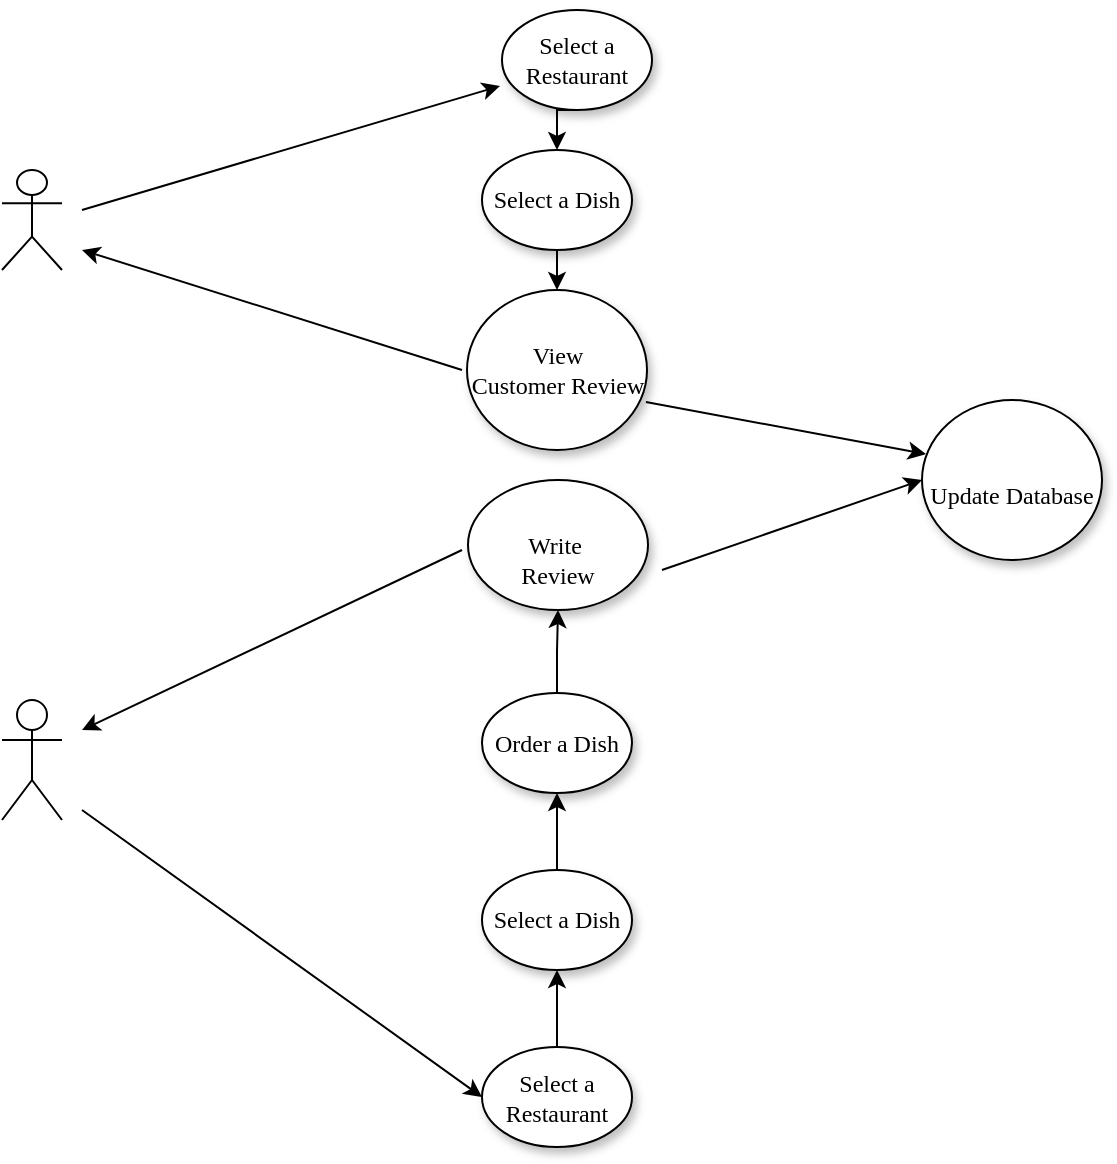 <mxfile type="github" version="11.0.7"><diagram id="42789a77-a242-8287-6e28-9cd8cfd52e62" name="Page-1"><mxGraphModel grid="1" shadow="0" math="0" background="#ffffff" pageHeight="850" pageWidth="1100" pageScale="1" page="1" fold="1" arrows="1" connect="1" tooltips="1" guides="1" gridSize="10" dy="790" dx="1422"><root><mxCell id="0" /><mxCell id="1" parent="0" /><mxCell id="1ea317790d2ca983-2" value="View&lt;br&gt;Customer Review" parent="1" style="ellipse;whiteSpace=wrap;html=1;rounded=0;shadow=1;comic=0;labelBackgroundColor=none;strokeColor=#000000;strokeWidth=1;fillColor=#FFFFFF;fontFamily=Verdana;fontSize=12;fontColor=#000000;align=center;" vertex="1"><mxGeometry as="geometry" height="80" width="90" y="200" x="442.5" /></mxCell><mxCell id="jBF2VlgVXEA09q9AxHXc-38" value="" parent="1" edge="1" target="jBF2VlgVXEA09q9AxHXc-4" source="1ea317790d2ca983-7" style="edgeStyle=orthogonalEdgeStyle;rounded=0;orthogonalLoop=1;jettySize=auto;html=1;"><mxGeometry as="geometry" relative="1" /></mxCell><mxCell id="1ea317790d2ca983-7" value="Order a Dish" parent="1" style="ellipse;whiteSpace=wrap;html=1;rounded=0;shadow=1;comic=0;labelBackgroundColor=none;strokeColor=#000000;strokeWidth=1;fillColor=#FFFFFF;fontFamily=Verdana;fontSize=12;fontColor=#000000;align=center;" vertex="1"><mxGeometry as="geometry" height="50" width="75" y="401.5" x="450" /></mxCell><mxCell id="jBF2VlgVXEA09q9AxHXc-39" value="" parent="1" edge="1" target="1ea317790d2ca983-7" source="jBF2VlgVXEA09q9AxHXc-1" style="edgeStyle=orthogonalEdgeStyle;rounded=0;orthogonalLoop=1;jettySize=auto;html=1;"><mxGeometry as="geometry" relative="1" /></mxCell><mxCell id="jBF2VlgVXEA09q9AxHXc-1" value="Select a Dish" parent="1" style="ellipse;whiteSpace=wrap;html=1;rounded=0;shadow=1;comic=0;labelBackgroundColor=none;strokeColor=#000000;strokeWidth=1;fillColor=#FFFFFF;fontFamily=Verdana;fontSize=12;fontColor=#000000;align=center;" vertex="1"><mxGeometry as="geometry" height="50" width="75" y="490" x="450" /></mxCell><mxCell id="jBF2VlgVXEA09q9AxHXc-22" parent="1" edge="1" target="jBF2VlgVXEA09q9AxHXc-6" source="jBF2VlgVXEA09q9AxHXc-3" style="edgeStyle=orthogonalEdgeStyle;rounded=0;orthogonalLoop=1;jettySize=auto;html=1;exitX=0.5;exitY=1;exitDx=0;exitDy=0;entryX=0.5;entryY=0;entryDx=0;entryDy=0;"><mxGeometry as="geometry" relative="1" /></mxCell><mxCell id="jBF2VlgVXEA09q9AxHXc-3" value="Select a Restaurant" parent="1" style="ellipse;whiteSpace=wrap;html=1;rounded=0;shadow=1;comic=0;labelBackgroundColor=none;strokeColor=#000000;strokeWidth=1;fillColor=#FFFFFF;fontFamily=Verdana;fontSize=12;fontColor=#000000;align=center;" vertex="1"><mxGeometry as="geometry" height="50" width="75" y="60" x="460" /></mxCell><mxCell id="jBF2VlgVXEA09q9AxHXc-4" value="&lt;br&gt;Write&amp;nbsp;&lt;br&gt;Review" parent="1" style="ellipse;whiteSpace=wrap;html=1;rounded=0;shadow=1;comic=0;labelBackgroundColor=none;strokeColor=#000000;strokeWidth=1;fillColor=#FFFFFF;fontFamily=Verdana;fontSize=12;fontColor=#000000;align=center;" vertex="1"><mxGeometry as="geometry" height="65" width="90" y="295" x="443" /></mxCell><mxCell id="jBF2VlgVXEA09q9AxHXc-40" value="" parent="1" edge="1" target="jBF2VlgVXEA09q9AxHXc-1" source="jBF2VlgVXEA09q9AxHXc-5" style="edgeStyle=orthogonalEdgeStyle;rounded=0;orthogonalLoop=1;jettySize=auto;html=1;"><mxGeometry as="geometry" relative="1" /></mxCell><mxCell id="jBF2VlgVXEA09q9AxHXc-5" value="Select a Restaurant" parent="1" style="ellipse;whiteSpace=wrap;html=1;rounded=0;shadow=1;comic=0;labelBackgroundColor=none;strokeColor=#000000;strokeWidth=1;fillColor=#FFFFFF;fontFamily=Verdana;fontSize=12;fontColor=#000000;align=center;" vertex="1"><mxGeometry as="geometry" height="50" width="75" y="578.5" x="450" /></mxCell><mxCell id="jBF2VlgVXEA09q9AxHXc-23" parent="1" edge="1" target="1ea317790d2ca983-2" source="jBF2VlgVXEA09q9AxHXc-6" style="edgeStyle=orthogonalEdgeStyle;rounded=0;orthogonalLoop=1;jettySize=auto;html=1;exitX=0.5;exitY=1;exitDx=0;exitDy=0;entryX=0.5;entryY=0;entryDx=0;entryDy=0;"><mxGeometry as="geometry" relative="1" /></mxCell><mxCell id="jBF2VlgVXEA09q9AxHXc-6" value="Select a Dish" parent="1" style="ellipse;whiteSpace=wrap;html=1;rounded=0;shadow=1;comic=0;labelBackgroundColor=none;strokeColor=#000000;strokeWidth=1;fillColor=#FFFFFF;fontFamily=Verdana;fontSize=12;fontColor=#000000;align=center;" vertex="1"><mxGeometry as="geometry" height="50" width="75" y="130" x="450" /></mxCell><mxCell id="jBF2VlgVXEA09q9AxHXc-8" value="&lt;br&gt;Update Database" parent="1" style="ellipse;whiteSpace=wrap;html=1;rounded=0;shadow=1;comic=0;labelBackgroundColor=none;strokeColor=#000000;strokeWidth=1;fillColor=#FFFFFF;fontFamily=Verdana;fontSize=12;fontColor=#000000;align=center;" vertex="1"><mxGeometry as="geometry" height="80" width="90" y="255" x="670" /></mxCell><mxCell id="jBF2VlgVXEA09q9AxHXc-9" value="" parent="1" style="shape=umlActor;verticalLabelPosition=bottom;labelBackgroundColor=#ffffff;verticalAlign=top;html=1;outlineConnect=0;" vertex="1"><mxGeometry as="geometry" height="50" width="30" y="140" x="210" /></mxCell><mxCell id="jBF2VlgVXEA09q9AxHXc-11" value="" parent="1" style="shape=umlActor;verticalLabelPosition=bottom;labelBackgroundColor=#ffffff;verticalAlign=top;html=1;outlineConnect=0;" vertex="1"><mxGeometry as="geometry" height="60" width="30" y="405" x="210" /></mxCell><mxCell id="jBF2VlgVXEA09q9AxHXc-19" value="" parent="1" edge="1" target="jBF2VlgVXEA09q9AxHXc-3" style="endArrow=classic;html=1;entryX=-0.013;entryY=0.76;entryDx=0;entryDy=0;entryPerimeter=0;"><mxGeometry as="geometry" relative="1" height="50" width="50"><mxPoint as="sourcePoint" y="160" x="250" /><mxPoint as="targetPoint" y="140" x="310" /></mxGeometry></mxCell><mxCell id="jBF2VlgVXEA09q9AxHXc-32" value="" parent="1" edge="1" style="endArrow=classic;html=1;"><mxGeometry as="geometry" relative="1" height="50" width="50"><mxPoint as="sourcePoint" y="240" x="440" /><mxPoint as="targetPoint" y="180" x="250" /></mxGeometry></mxCell><mxCell id="jBF2VlgVXEA09q9AxHXc-35" value="" parent="1" edge="1" target="jBF2VlgVXEA09q9AxHXc-8" source="1ea317790d2ca983-2" style="endArrow=classic;html=1;entryX=0.022;entryY=0.338;entryDx=0;entryDy=0;entryPerimeter=0;exitX=0.994;exitY=0.7;exitDx=0;exitDy=0;exitPerimeter=0;"><mxGeometry as="geometry" relative="1" height="50" width="50"><mxPoint as="sourcePoint" y="300" x="530" /><mxPoint as="targetPoint" y="250" x="580" /></mxGeometry></mxCell><mxCell id="jBF2VlgVXEA09q9AxHXc-36" value="" parent="1" edge="1" target="jBF2VlgVXEA09q9AxHXc-5" style="endArrow=classic;html=1;entryX=0;entryY=0.5;entryDx=0;entryDy=0;"><mxGeometry as="geometry" relative="1" height="50" width="50"><mxPoint as="sourcePoint" y="460" x="250" /><mxPoint as="targetPoint" y="410" x="300" /></mxGeometry></mxCell><mxCell id="jBF2VlgVXEA09q9AxHXc-37" value="" parent="1" edge="1" style="endArrow=classic;html=1;"><mxGeometry as="geometry" relative="1" height="50" width="50"><mxPoint as="sourcePoint" y="330" x="440" /><mxPoint as="targetPoint" y="420" x="250" /></mxGeometry></mxCell><mxCell id="jBF2VlgVXEA09q9AxHXc-41" value="" parent="1" edge="1" target="jBF2VlgVXEA09q9AxHXc-8" style="endArrow=classic;html=1;entryX=0;entryY=0.5;entryDx=0;entryDy=0;"><mxGeometry as="geometry" relative="1" height="50" width="50"><mxPoint as="sourcePoint" y="340" x="540" /><mxPoint as="targetPoint" y="320" x="590" /></mxGeometry></mxCell></root></mxGraphModel></diagram></mxfile>